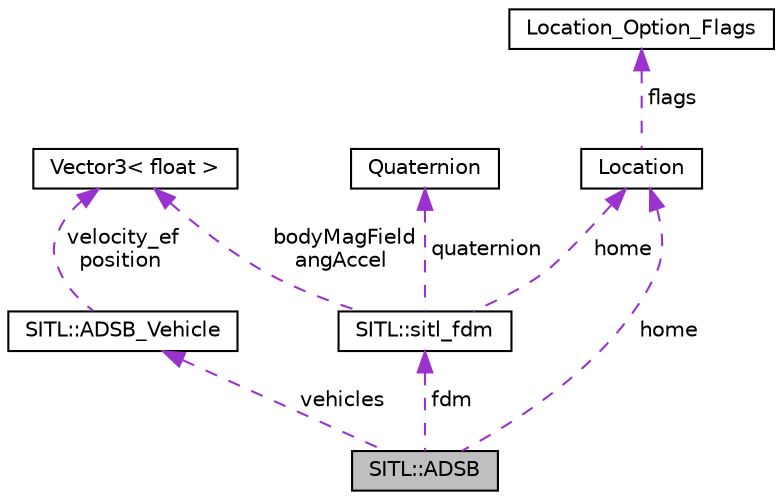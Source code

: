 digraph "SITL::ADSB"
{
 // INTERACTIVE_SVG=YES
  edge [fontname="Helvetica",fontsize="10",labelfontname="Helvetica",labelfontsize="10"];
  node [fontname="Helvetica",fontsize="10",shape=record];
  Node1 [label="SITL::ADSB",height=0.2,width=0.4,color="black", fillcolor="grey75", style="filled", fontcolor="black"];
  Node2 -> Node1 [dir="back",color="darkorchid3",fontsize="10",style="dashed",label=" vehicles" ,fontname="Helvetica"];
  Node2 [label="SITL::ADSB_Vehicle",height=0.2,width=0.4,color="black", fillcolor="white", style="filled",URL="$classSITL_1_1ADSB__Vehicle.html"];
  Node3 -> Node2 [dir="back",color="darkorchid3",fontsize="10",style="dashed",label=" velocity_ef\nposition" ,fontname="Helvetica"];
  Node3 [label="Vector3\< float \>",height=0.2,width=0.4,color="black", fillcolor="white", style="filled",URL="$classVector3.html"];
  Node4 -> Node1 [dir="back",color="darkorchid3",fontsize="10",style="dashed",label=" home" ,fontname="Helvetica"];
  Node4 [label="Location",height=0.2,width=0.4,color="black", fillcolor="white", style="filled",URL="$structLocation.html"];
  Node5 -> Node4 [dir="back",color="darkorchid3",fontsize="10",style="dashed",label=" flags" ,fontname="Helvetica"];
  Node5 [label="Location_Option_Flags",height=0.2,width=0.4,color="black", fillcolor="white", style="filled",URL="$structLocation__Option__Flags.html"];
  Node6 -> Node1 [dir="back",color="darkorchid3",fontsize="10",style="dashed",label=" fdm" ,fontname="Helvetica"];
  Node6 [label="SITL::sitl_fdm",height=0.2,width=0.4,color="black", fillcolor="white", style="filled",URL="$structSITL_1_1sitl__fdm.html"];
  Node7 -> Node6 [dir="back",color="darkorchid3",fontsize="10",style="dashed",label=" quaternion" ,fontname="Helvetica"];
  Node7 [label="Quaternion",height=0.2,width=0.4,color="black", fillcolor="white", style="filled",URL="$classQuaternion.html"];
  Node3 -> Node6 [dir="back",color="darkorchid3",fontsize="10",style="dashed",label=" bodyMagField\nangAccel" ,fontname="Helvetica"];
  Node4 -> Node6 [dir="back",color="darkorchid3",fontsize="10",style="dashed",label=" home" ,fontname="Helvetica"];
}
